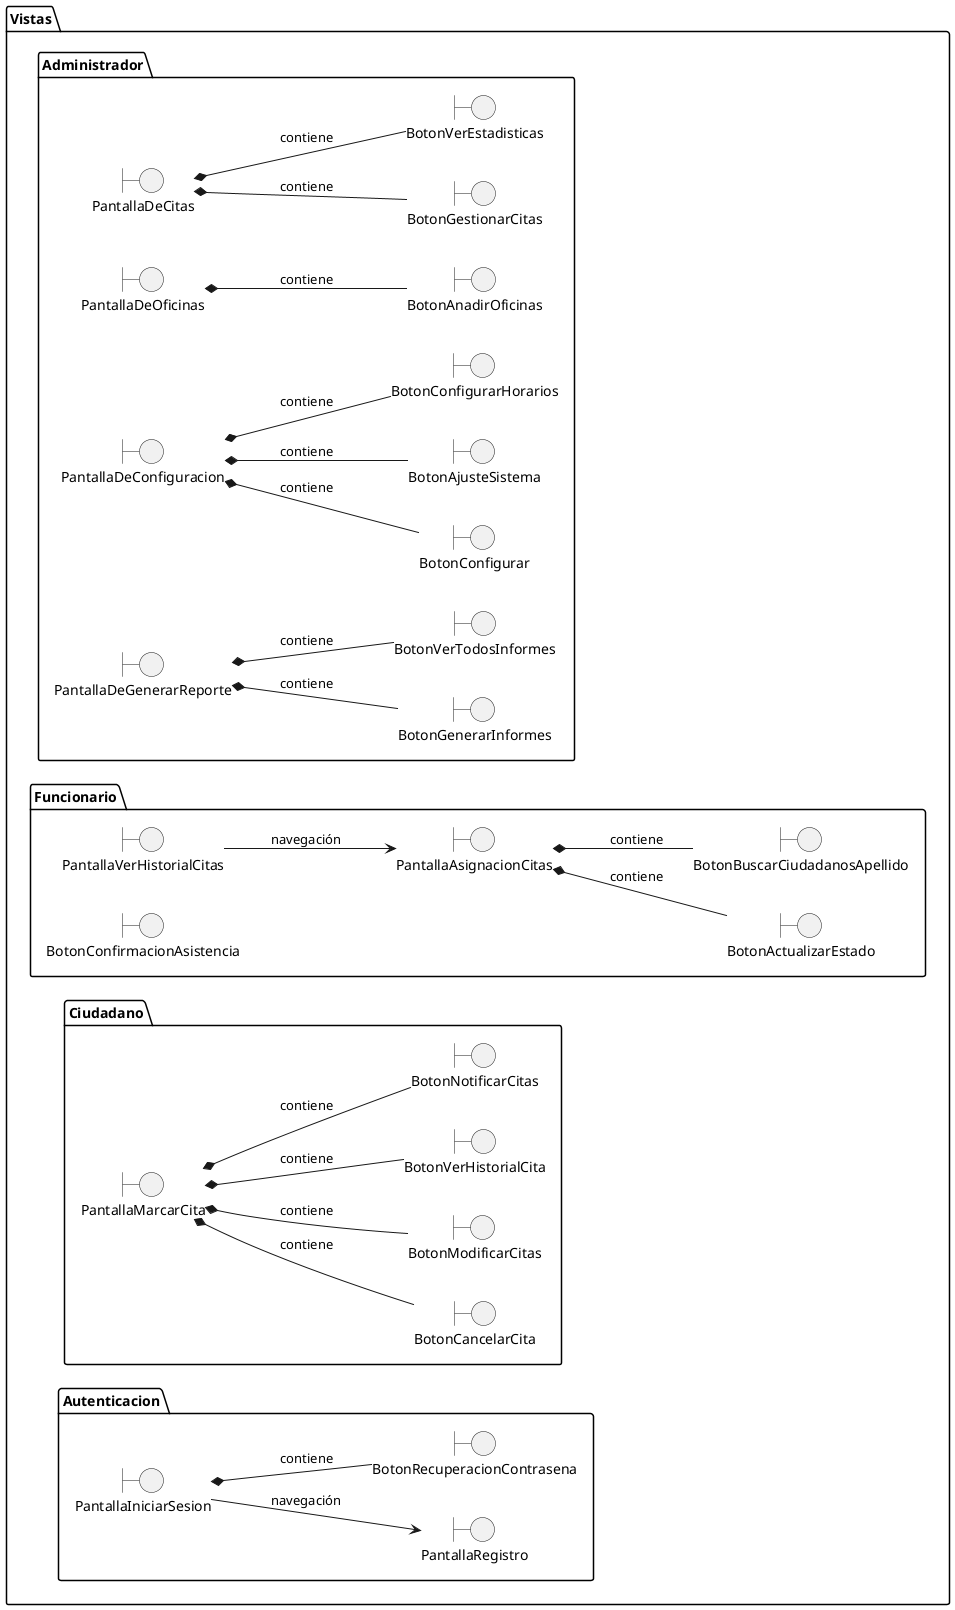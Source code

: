 @startuml
' Dirección de lectura izquierda a derecha
left to right direction

package "Vistas" {

  package "Administrador" {
    left to right direction
    boundary PantallaDeCitas
    boundary PantallaDeOficinas
    boundary PantallaDeConfiguracion
    boundary PantallaDeGenerarReporte

    boundary BotonGestionarCitas
    boundary BotonVerEstadisticas
    boundary BotonConfigurar
    boundary BotonGenerarInformes
    boundary BotonAnadirOficinas
    boundary BotonVerTodosInformes
    boundary BotonAjusteSistema
    boundary BotonConfigurarHorarios
  }

  package "Funcionario" {
    left to right direction
    boundary PantallaAsignacionCitas
    boundary PantallaVerHistorialCitas

    boundary BotonConfirmacionAsistencia
    boundary BotonActualizarEstado
    boundary BotonBuscarCiudadanosApellido
  }

  package "Ciudadano" {
    left to right direction
    boundary PantallaMarcarCita

    boundary BotonCancelarCita
    boundary BotonModificarCitas
    boundary BotonVerHistorialCita
    boundary BotonNotificarCitas
  }

  package "Autenticacion" {
    left to right direction
    boundary PantallaIniciarSesion
    boundary PantallaRegistro

    boundary BotonRecuperacionContrasena
  }
}

' --- Relaciones Administrador ---
PantallaDeCitas *-- BotonGestionarCitas : contiene
PantallaDeCitas *-- BotonVerEstadisticas : contiene

PantallaDeConfiguracion *-- BotonConfigurar : contiene
PantallaDeConfiguracion *-- BotonAjusteSistema : contiene
PantallaDeConfiguracion *-- BotonConfigurarHorarios : contiene

PantallaDeGenerarReporte *-- BotonGenerarInformes : contiene
PantallaDeGenerarReporte *-- BotonVerTodosInformes : contiene

PantallaDeOficinas *-- BotonAnadirOficinas : contiene

' --- Relaciones Funcionario ---

PantallaAsignacionCitas *-- BotonActualizarEstado : contiene
PantallaAsignacionCitas *-- BotonBuscarCiudadanosApellido : contiene

PantallaVerHistorialCitas --> PantallaAsignacionCitas : navegación

' --- Relaciones Ciudadano ---
PantallaMarcarCita *-- BotonCancelarCita : contiene
PantallaMarcarCita *-- BotonModificarCitas : contiene
PantallaMarcarCita *-- BotonVerHistorialCita : contiene
PantallaMarcarCita *-- BotonNotificarCitas : contiene

' --- Relaciones Autenticacion ---
PantallaIniciarSesion *-- BotonRecuperacionContrasena : contiene
PantallaIniciarSesion --> PantallaRegistro : navegación

@enduml

